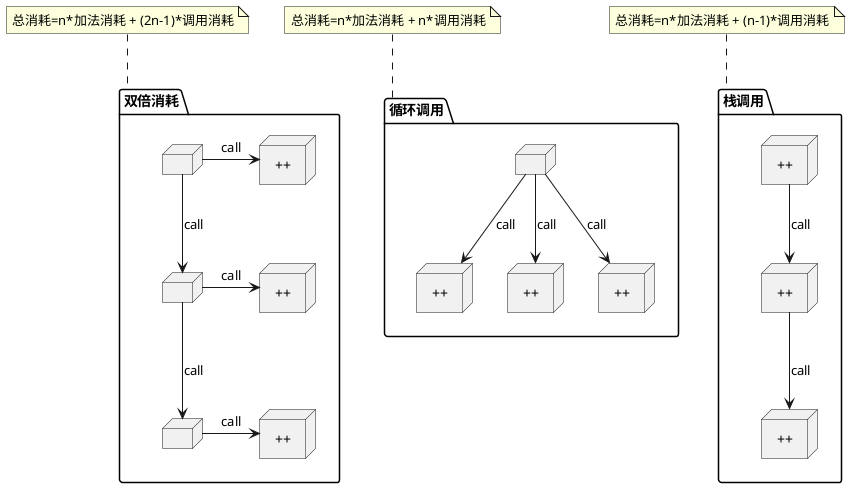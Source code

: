@startuml

package loop as "循环调用" {
    node lroot as " "
    node node1 as "++"
    node node2 as "++"
    node node3 as "++"

    lroot --> node1: call
    lroot --> node2: call
    lroot --> node3: call
}
note top of loop
总消耗=n*加法消耗 + n*调用消耗
end note

package stack as "栈调用" {
    node snode1 as "++"
    node snode2 as "++"
    node snode3 as "++"

    snode1 --> snode2: call
    snode2 --> snode3: call
}
note top of stack
总消耗=n*加法消耗 + (n-1)*调用消耗
end note


package doubleStack as "双倍消耗" {
    node dbranch1 as " "
    node dbranch2 as " "
    node dbranch3 as " "
    node dnode1 as "++"
    node dnode2 as "++"
    node dnode3 as "++"

    dbranch1 -right-> dnode1: call
    dbranch2 -right-> dnode2: call
    dbranch3 -right-> dnode3: call
    dbranch1 --> dbranch2: call
    dbranch2 --> dbranch3: call
}
note top of doubleStack
总消耗=n*加法消耗 + (2n-1)*调用消耗
end note

@enduml